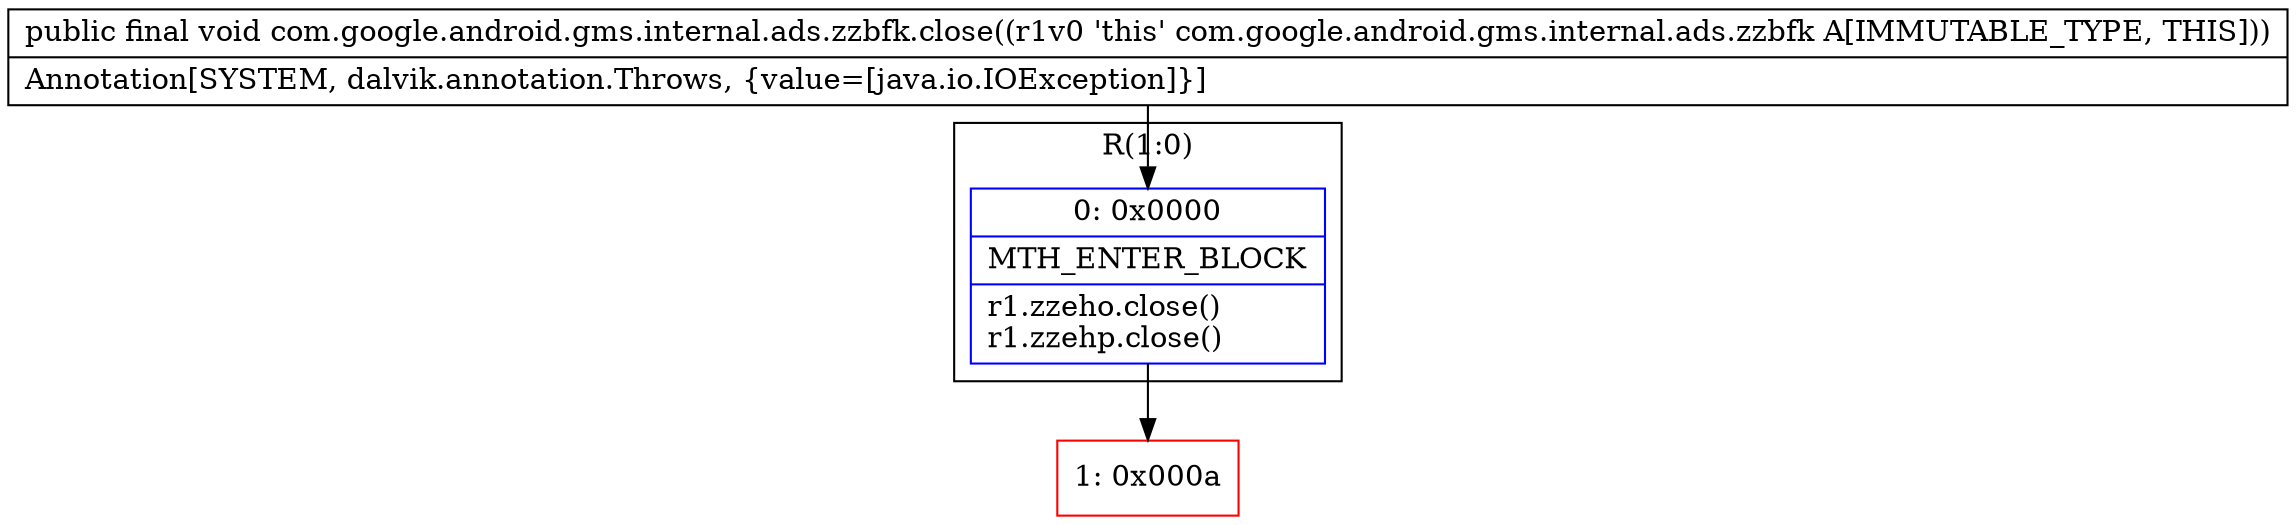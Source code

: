 digraph "CFG forcom.google.android.gms.internal.ads.zzbfk.close()V" {
subgraph cluster_Region_115693186 {
label = "R(1:0)";
node [shape=record,color=blue];
Node_0 [shape=record,label="{0\:\ 0x0000|MTH_ENTER_BLOCK\l|r1.zzeho.close()\lr1.zzehp.close()\l}"];
}
Node_1 [shape=record,color=red,label="{1\:\ 0x000a}"];
MethodNode[shape=record,label="{public final void com.google.android.gms.internal.ads.zzbfk.close((r1v0 'this' com.google.android.gms.internal.ads.zzbfk A[IMMUTABLE_TYPE, THIS]))  | Annotation[SYSTEM, dalvik.annotation.Throws, \{value=[java.io.IOException]\}]\l}"];
MethodNode -> Node_0;
Node_0 -> Node_1;
}

